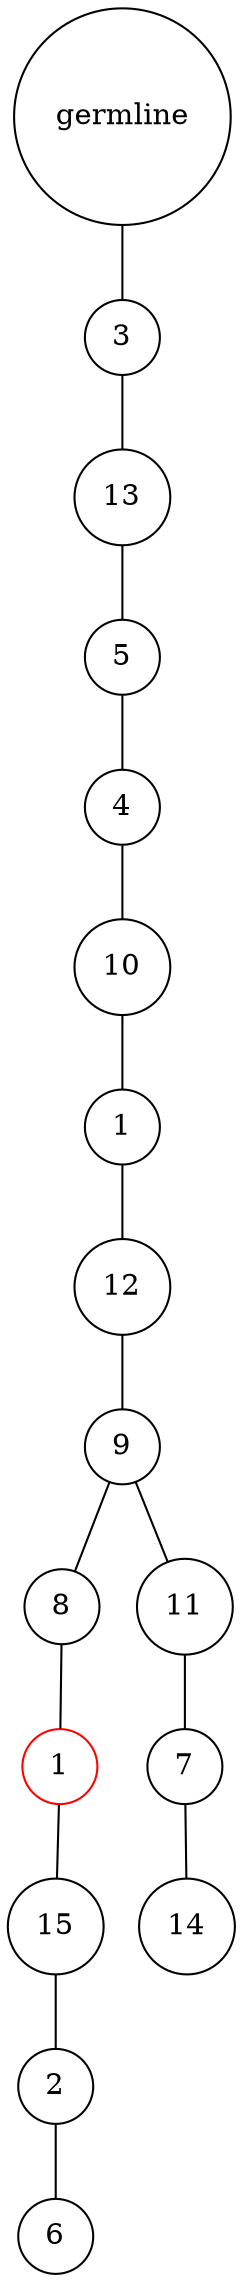 graph {
	rankdir=UD;
	splines=line;
	node [shape=circle]
	"0x7f3d9f8441f0" [label="germline"];
	"0x7f3d9f844220" [label="3"];
	"0x7f3d9f8441f0" -- "0x7f3d9f844220" ;
	"0x7f3d9f844250" [label="13"];
	"0x7f3d9f844220" -- "0x7f3d9f844250" ;
	"0x7f3d9f844280" [label="5"];
	"0x7f3d9f844250" -- "0x7f3d9f844280" ;
	"0x7f3d9f8442b0" [label="4"];
	"0x7f3d9f844280" -- "0x7f3d9f8442b0" ;
	"0x7f3d9f8442e0" [label="10"];
	"0x7f3d9f8442b0" -- "0x7f3d9f8442e0" ;
	"0x7f3d9f844310" [label="1"];
	"0x7f3d9f8442e0" -- "0x7f3d9f844310" ;
	"0x7f3d9f844340" [label="12"];
	"0x7f3d9f844310" -- "0x7f3d9f844340" ;
	"0x7f3d9f844370" [label="9"];
	"0x7f3d9f844340" -- "0x7f3d9f844370" ;
	"0x7f3d9f8443a0" [label="8"];
	"0x7f3d9f844370" -- "0x7f3d9f8443a0" ;
	"0x7f3d9f8443d0" [label="1",color="red"];
	"0x7f3d9f8443a0" -- "0x7f3d9f8443d0" ;
	"0x7f3d9f844400" [label="15"];
	"0x7f3d9f8443d0" -- "0x7f3d9f844400" ;
	"0x7f3d9f844430" [label="2"];
	"0x7f3d9f844400" -- "0x7f3d9f844430" ;
	"0x7f3d9f844460" [label="6"];
	"0x7f3d9f844430" -- "0x7f3d9f844460" ;
	"0x7f3d9f844490" [label="11"];
	"0x7f3d9f844370" -- "0x7f3d9f844490" ;
	"0x7f3d9f8444c0" [label="7"];
	"0x7f3d9f844490" -- "0x7f3d9f8444c0" ;
	"0x7f3d9f8444f0" [label="14"];
	"0x7f3d9f8444c0" -- "0x7f3d9f8444f0" ;
}
